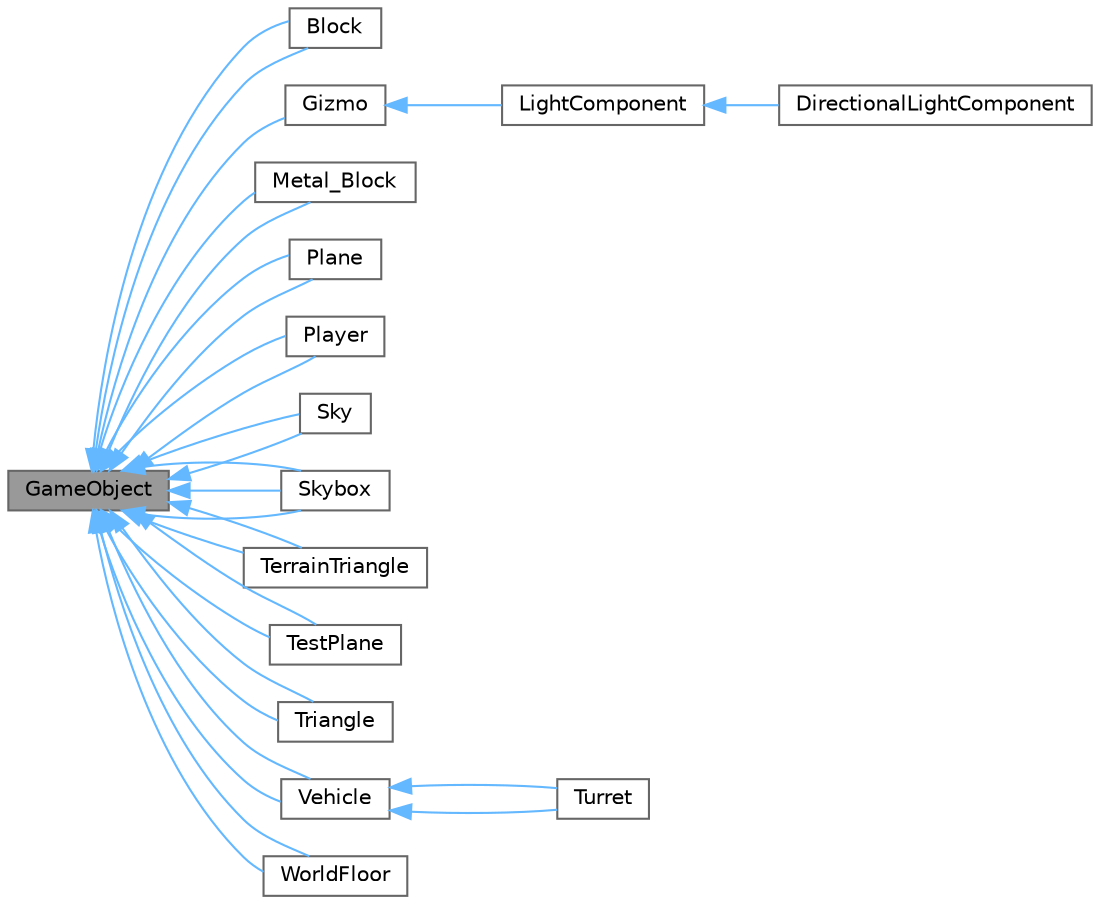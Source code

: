 digraph "GameObject"
{
 // LATEX_PDF_SIZE
  bgcolor="transparent";
  edge [fontname=Helvetica,fontsize=10,labelfontname=Helvetica,labelfontsize=10];
  node [fontname=Helvetica,fontsize=10,shape=box,height=0.2,width=0.4];
  rankdir="LR";
  Node1 [id="Node000001",label="GameObject",height=0.2,width=0.4,color="gray40", fillcolor="grey60", style="filled", fontcolor="black",tooltip=" "];
  Node1 -> Node2 [id="edge57_Node000001_Node000002",dir="back",color="steelblue1",style="solid",tooltip=" "];
  Node2 [id="Node000002",label="Block",height=0.2,width=0.4,color="gray40", fillcolor="white", style="filled",URL="$class_block.html",tooltip=" "];
  Node1 -> Node2 [id="edge58_Node000001_Node000002",dir="back",color="steelblue1",style="solid",tooltip=" "];
  Node1 -> Node3 [id="edge59_Node000001_Node000003",dir="back",color="steelblue1",style="solid",tooltip=" "];
  Node3 [id="Node000003",label="Gizmo",height=0.2,width=0.4,color="gray40", fillcolor="white", style="filled",URL="$class_gizmo.html",tooltip=" "];
  Node3 -> Node4 [id="edge60_Node000003_Node000004",dir="back",color="steelblue1",style="solid",tooltip=" "];
  Node4 [id="Node000004",label="LightComponent",height=0.2,width=0.4,color="gray40", fillcolor="white", style="filled",URL="$class_light_component.html",tooltip=" "];
  Node4 -> Node5 [id="edge61_Node000004_Node000005",dir="back",color="steelblue1",style="solid",tooltip=" "];
  Node5 [id="Node000005",label="DirectionalLightComponent",height=0.2,width=0.4,color="gray40", fillcolor="white", style="filled",URL="$class_directional_light_component.html",tooltip=" "];
  Node1 -> Node6 [id="edge62_Node000001_Node000006",dir="back",color="steelblue1",style="solid",tooltip=" "];
  Node6 [id="Node000006",label="Metal_Block",height=0.2,width=0.4,color="gray40", fillcolor="white", style="filled",URL="$class_metal___block.html",tooltip=" "];
  Node1 -> Node6 [id="edge63_Node000001_Node000006",dir="back",color="steelblue1",style="solid",tooltip=" "];
  Node1 -> Node7 [id="edge64_Node000001_Node000007",dir="back",color="steelblue1",style="solid",tooltip=" "];
  Node7 [id="Node000007",label="Plane",height=0.2,width=0.4,color="gray40", fillcolor="white", style="filled",URL="$class_plane.html",tooltip=" "];
  Node1 -> Node7 [id="edge65_Node000001_Node000007",dir="back",color="steelblue1",style="solid",tooltip=" "];
  Node1 -> Node8 [id="edge66_Node000001_Node000008",dir="back",color="steelblue1",style="solid",tooltip=" "];
  Node8 [id="Node000008",label="Player",height=0.2,width=0.4,color="gray40", fillcolor="white", style="filled",URL="$class_player.html",tooltip=" "];
  Node1 -> Node8 [id="edge67_Node000001_Node000008",dir="back",color="steelblue1",style="solid",tooltip=" "];
  Node1 -> Node9 [id="edge68_Node000001_Node000009",dir="back",color="steelblue1",style="solid",tooltip=" "];
  Node9 [id="Node000009",label="Sky",height=0.2,width=0.4,color="gray40", fillcolor="white", style="filled",URL="$class_sky.html",tooltip=" "];
  Node1 -> Node9 [id="edge69_Node000001_Node000009",dir="back",color="steelblue1",style="solid",tooltip=" "];
  Node1 -> Node10 [id="edge70_Node000001_Node000010",dir="back",color="steelblue1",style="solid",tooltip=" "];
  Node10 [id="Node000010",label="Skybox",height=0.2,width=0.4,color="gray40", fillcolor="white", style="filled",URL="$class_skybox.html",tooltip=" "];
  Node1 -> Node10 [id="edge71_Node000001_Node000010",dir="back",color="steelblue1",style="solid",tooltip=" "];
  Node1 -> Node10 [id="edge72_Node000001_Node000010",dir="back",color="steelblue1",style="solid",tooltip=" "];
  Node1 -> Node11 [id="edge73_Node000001_Node000011",dir="back",color="steelblue1",style="solid",tooltip=" "];
  Node11 [id="Node000011",label="TerrainTriangle",height=0.2,width=0.4,color="gray40", fillcolor="white", style="filled",URL="$class_terrain_triangle.html",tooltip=" "];
  Node1 -> Node11 [id="edge74_Node000001_Node000011",dir="back",color="steelblue1",style="solid",tooltip=" "];
  Node1 -> Node12 [id="edge75_Node000001_Node000012",dir="back",color="steelblue1",style="solid",tooltip=" "];
  Node12 [id="Node000012",label="TestPlane",height=0.2,width=0.4,color="gray40", fillcolor="white", style="filled",URL="$class_test_plane.html",tooltip=" "];
  Node1 -> Node12 [id="edge76_Node000001_Node000012",dir="back",color="steelblue1",style="solid",tooltip=" "];
  Node1 -> Node13 [id="edge77_Node000001_Node000013",dir="back",color="steelblue1",style="solid",tooltip=" "];
  Node13 [id="Node000013",label="Triangle",height=0.2,width=0.4,color="gray40", fillcolor="white", style="filled",URL="$class_triangle.html",tooltip=" "];
  Node1 -> Node13 [id="edge78_Node000001_Node000013",dir="back",color="steelblue1",style="solid",tooltip=" "];
  Node1 -> Node14 [id="edge79_Node000001_Node000014",dir="back",color="steelblue1",style="solid",tooltip=" "];
  Node14 [id="Node000014",label="Vehicle",height=0.2,width=0.4,color="gray40", fillcolor="white", style="filled",URL="$class_vehicle.html",tooltip=" "];
  Node14 -> Node15 [id="edge80_Node000014_Node000015",dir="back",color="steelblue1",style="solid",tooltip=" "];
  Node15 [id="Node000015",label="Turret",height=0.2,width=0.4,color="gray40", fillcolor="white", style="filled",URL="$class_turret.html",tooltip=" "];
  Node14 -> Node15 [id="edge81_Node000014_Node000015",dir="back",color="steelblue1",style="solid",tooltip=" "];
  Node1 -> Node14 [id="edge82_Node000001_Node000014",dir="back",color="steelblue1",style="solid",tooltip=" "];
  Node1 -> Node16 [id="edge83_Node000001_Node000016",dir="back",color="steelblue1",style="solid",tooltip=" "];
  Node16 [id="Node000016",label="WorldFloor",height=0.2,width=0.4,color="gray40", fillcolor="white", style="filled",URL="$class_world_floor.html",tooltip=" "];
  Node1 -> Node16 [id="edge84_Node000001_Node000016",dir="back",color="steelblue1",style="solid",tooltip=" "];
}
